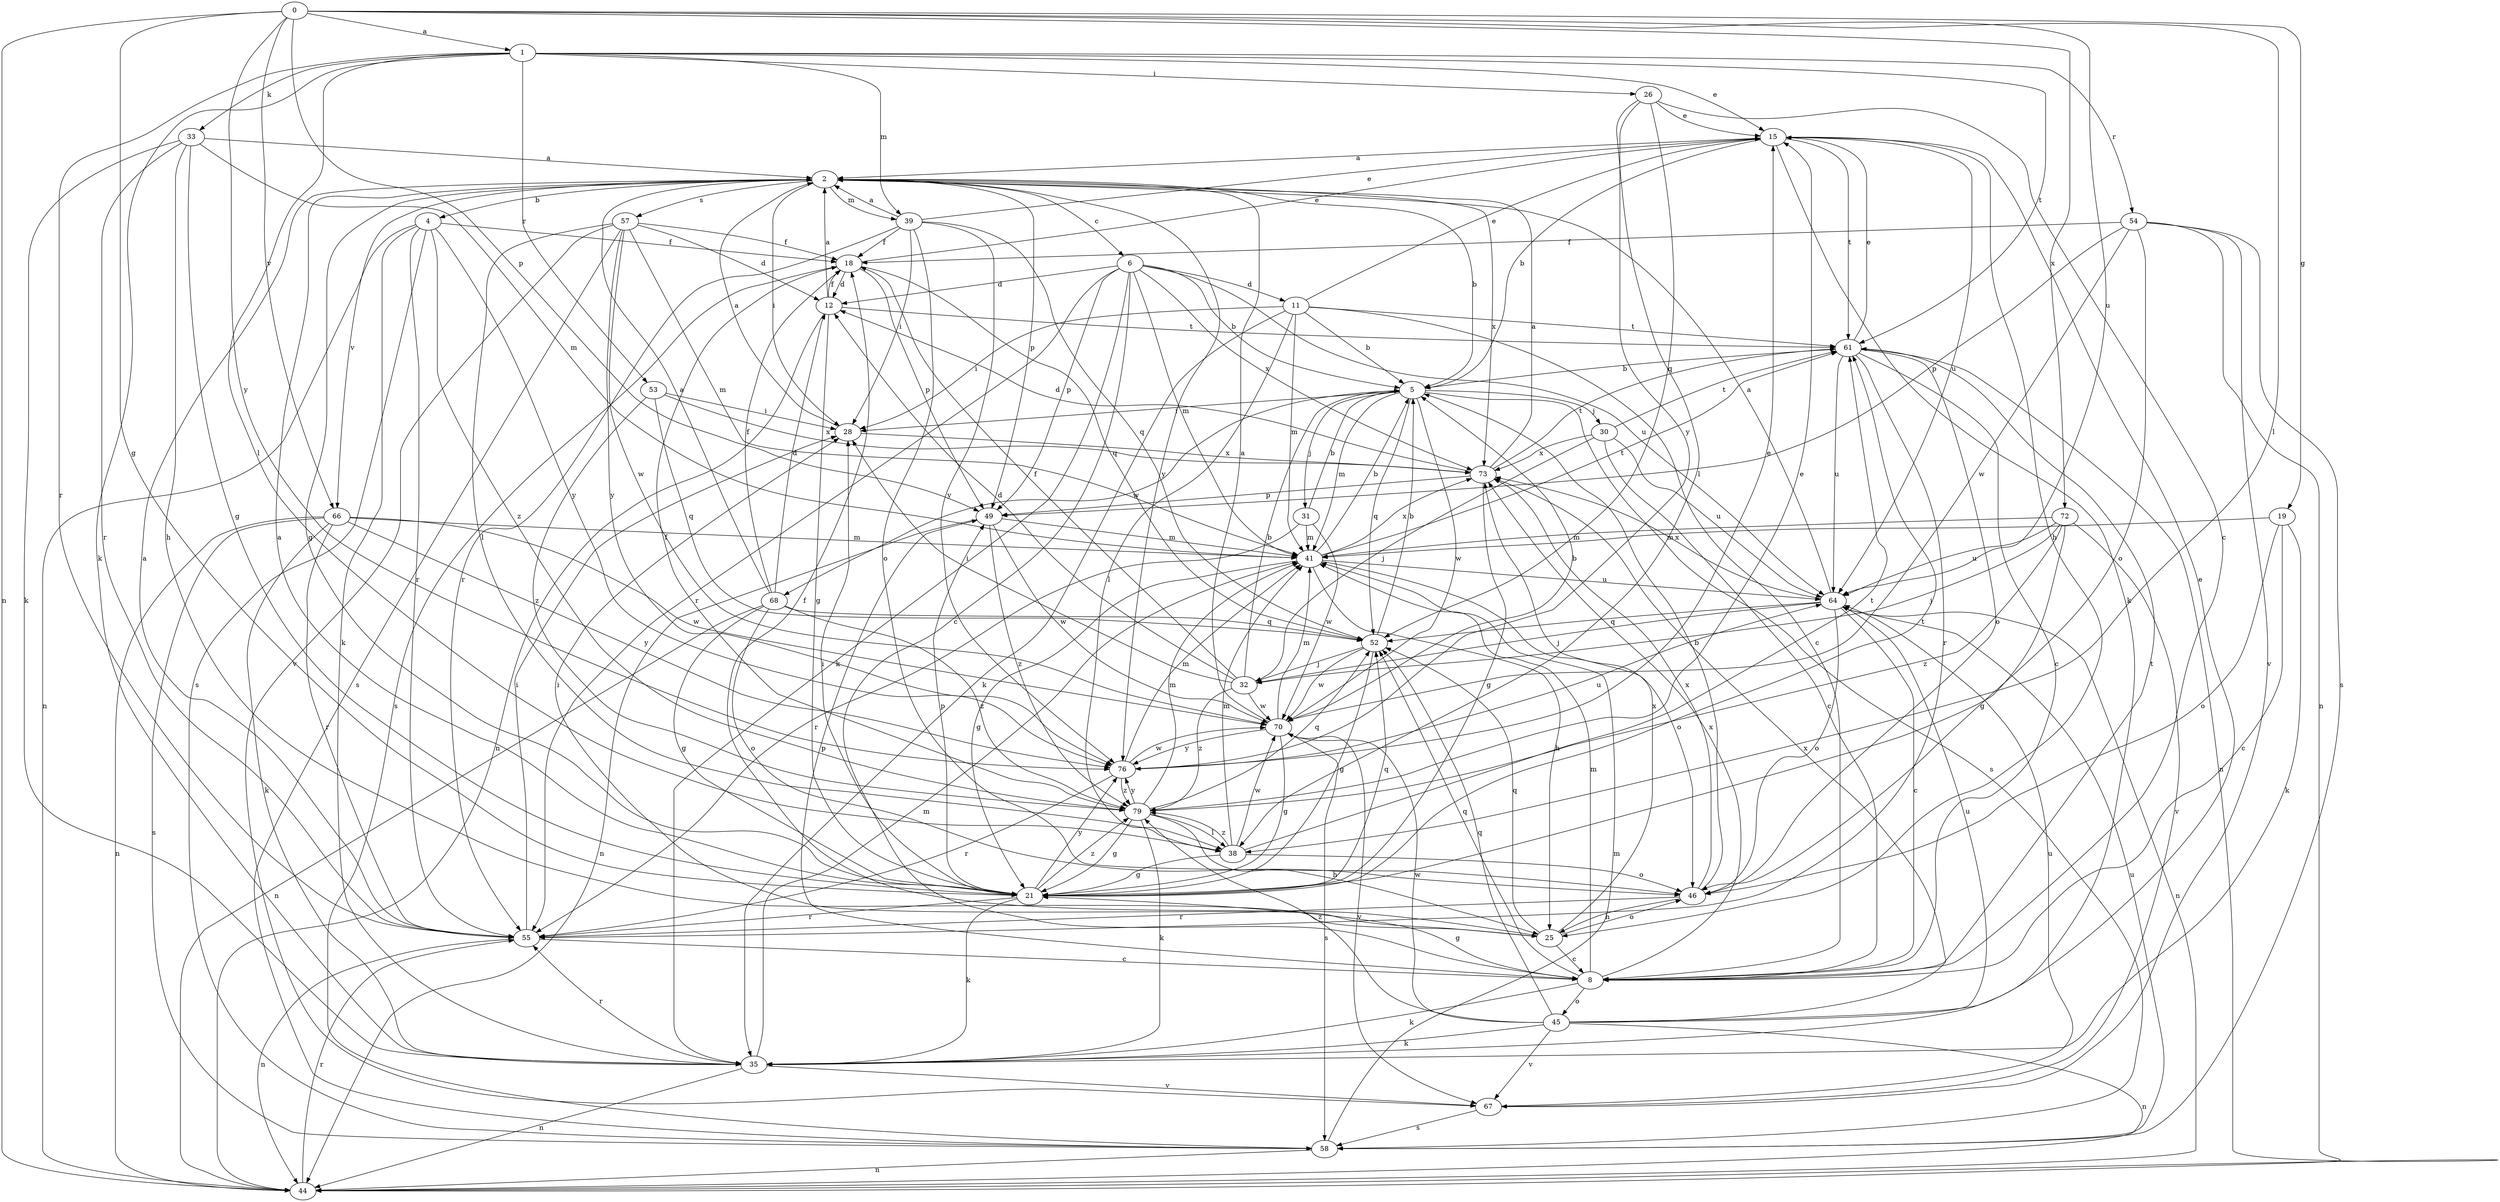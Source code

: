 strict digraph  {
0;
1;
2;
4;
5;
6;
8;
11;
12;
15;
18;
19;
21;
25;
26;
28;
30;
31;
32;
33;
35;
38;
39;
41;
44;
45;
46;
49;
52;
53;
54;
55;
57;
58;
61;
64;
66;
67;
68;
70;
72;
73;
76;
79;
0 -> 1  [label=a];
0 -> 19  [label=g];
0 -> 21  [label=g];
0 -> 38  [label=l];
0 -> 44  [label=n];
0 -> 49  [label=p];
0 -> 64  [label=u];
0 -> 66  [label=v];
0 -> 72  [label=x];
0 -> 76  [label=y];
1 -> 15  [label=e];
1 -> 26  [label=i];
1 -> 33  [label=k];
1 -> 35  [label=k];
1 -> 38  [label=l];
1 -> 39  [label=m];
1 -> 53  [label=r];
1 -> 54  [label=r];
1 -> 55  [label=r];
1 -> 61  [label=t];
2 -> 4  [label=b];
2 -> 5  [label=b];
2 -> 6  [label=c];
2 -> 21  [label=g];
2 -> 28  [label=i];
2 -> 39  [label=m];
2 -> 49  [label=p];
2 -> 57  [label=s];
2 -> 66  [label=v];
2 -> 73  [label=x];
2 -> 76  [label=y];
4 -> 18  [label=f];
4 -> 35  [label=k];
4 -> 44  [label=n];
4 -> 55  [label=r];
4 -> 58  [label=s];
4 -> 76  [label=y];
4 -> 79  [label=z];
5 -> 28  [label=i];
5 -> 30  [label=j];
5 -> 31  [label=j];
5 -> 41  [label=m];
5 -> 52  [label=q];
5 -> 58  [label=s];
5 -> 68  [label=w];
5 -> 70  [label=w];
6 -> 5  [label=b];
6 -> 8  [label=c];
6 -> 11  [label=d];
6 -> 12  [label=d];
6 -> 35  [label=k];
6 -> 41  [label=m];
6 -> 49  [label=p];
6 -> 55  [label=r];
6 -> 64  [label=u];
6 -> 73  [label=x];
8 -> 21  [label=g];
8 -> 35  [label=k];
8 -> 41  [label=m];
8 -> 45  [label=o];
8 -> 49  [label=p];
8 -> 52  [label=q];
8 -> 61  [label=t];
8 -> 73  [label=x];
11 -> 5  [label=b];
11 -> 8  [label=c];
11 -> 15  [label=e];
11 -> 28  [label=i];
11 -> 35  [label=k];
11 -> 38  [label=l];
11 -> 41  [label=m];
11 -> 61  [label=t];
12 -> 2  [label=a];
12 -> 18  [label=f];
12 -> 21  [label=g];
12 -> 44  [label=n];
12 -> 61  [label=t];
15 -> 2  [label=a];
15 -> 5  [label=b];
15 -> 25  [label=h];
15 -> 35  [label=k];
15 -> 61  [label=t];
15 -> 64  [label=u];
18 -> 12  [label=d];
18 -> 15  [label=e];
18 -> 49  [label=p];
18 -> 52  [label=q];
18 -> 58  [label=s];
19 -> 8  [label=c];
19 -> 35  [label=k];
19 -> 41  [label=m];
19 -> 46  [label=o];
21 -> 2  [label=a];
21 -> 28  [label=i];
21 -> 35  [label=k];
21 -> 49  [label=p];
21 -> 52  [label=q];
21 -> 55  [label=r];
21 -> 61  [label=t];
21 -> 76  [label=y];
21 -> 79  [label=z];
25 -> 8  [label=c];
25 -> 18  [label=f];
25 -> 28  [label=i];
25 -> 46  [label=o];
25 -> 52  [label=q];
25 -> 73  [label=x];
26 -> 8  [label=c];
26 -> 15  [label=e];
26 -> 38  [label=l];
26 -> 52  [label=q];
26 -> 76  [label=y];
28 -> 2  [label=a];
28 -> 73  [label=x];
30 -> 8  [label=c];
30 -> 32  [label=j];
30 -> 61  [label=t];
30 -> 64  [label=u];
30 -> 73  [label=x];
31 -> 5  [label=b];
31 -> 41  [label=m];
31 -> 55  [label=r];
31 -> 70  [label=w];
32 -> 5  [label=b];
32 -> 12  [label=d];
32 -> 18  [label=f];
32 -> 28  [label=i];
32 -> 70  [label=w];
32 -> 79  [label=z];
33 -> 2  [label=a];
33 -> 21  [label=g];
33 -> 25  [label=h];
33 -> 35  [label=k];
33 -> 41  [label=m];
33 -> 55  [label=r];
35 -> 41  [label=m];
35 -> 44  [label=n];
35 -> 55  [label=r];
35 -> 67  [label=v];
38 -> 21  [label=g];
38 -> 41  [label=m];
38 -> 46  [label=o];
38 -> 61  [label=t];
38 -> 70  [label=w];
38 -> 79  [label=z];
39 -> 2  [label=a];
39 -> 15  [label=e];
39 -> 18  [label=f];
39 -> 28  [label=i];
39 -> 46  [label=o];
39 -> 52  [label=q];
39 -> 55  [label=r];
39 -> 76  [label=y];
41 -> 5  [label=b];
41 -> 21  [label=g];
41 -> 25  [label=h];
41 -> 46  [label=o];
41 -> 61  [label=t];
41 -> 64  [label=u];
41 -> 73  [label=x];
44 -> 55  [label=r];
45 -> 15  [label=e];
45 -> 35  [label=k];
45 -> 44  [label=n];
45 -> 52  [label=q];
45 -> 64  [label=u];
45 -> 67  [label=v];
45 -> 70  [label=w];
45 -> 73  [label=x];
45 -> 79  [label=z];
46 -> 5  [label=b];
46 -> 25  [label=h];
46 -> 55  [label=r];
46 -> 73  [label=x];
49 -> 41  [label=m];
49 -> 44  [label=n];
49 -> 70  [label=w];
49 -> 79  [label=z];
52 -> 5  [label=b];
52 -> 21  [label=g];
52 -> 32  [label=j];
52 -> 70  [label=w];
53 -> 28  [label=i];
53 -> 52  [label=q];
53 -> 73  [label=x];
53 -> 79  [label=z];
54 -> 18  [label=f];
54 -> 44  [label=n];
54 -> 46  [label=o];
54 -> 49  [label=p];
54 -> 58  [label=s];
54 -> 67  [label=v];
54 -> 70  [label=w];
55 -> 2  [label=a];
55 -> 8  [label=c];
55 -> 28  [label=i];
55 -> 44  [label=n];
57 -> 12  [label=d];
57 -> 18  [label=f];
57 -> 38  [label=l];
57 -> 41  [label=m];
57 -> 58  [label=s];
57 -> 67  [label=v];
57 -> 70  [label=w];
57 -> 76  [label=y];
58 -> 41  [label=m];
58 -> 44  [label=n];
58 -> 64  [label=u];
61 -> 5  [label=b];
61 -> 8  [label=c];
61 -> 15  [label=e];
61 -> 44  [label=n];
61 -> 46  [label=o];
61 -> 55  [label=r];
61 -> 64  [label=u];
64 -> 2  [label=a];
64 -> 8  [label=c];
64 -> 32  [label=j];
64 -> 44  [label=n];
64 -> 46  [label=o];
64 -> 52  [label=q];
64 -> 73  [label=x];
66 -> 35  [label=k];
66 -> 41  [label=m];
66 -> 44  [label=n];
66 -> 55  [label=r];
66 -> 58  [label=s];
66 -> 70  [label=w];
66 -> 76  [label=y];
67 -> 58  [label=s];
67 -> 64  [label=u];
68 -> 2  [label=a];
68 -> 12  [label=d];
68 -> 18  [label=f];
68 -> 21  [label=g];
68 -> 44  [label=n];
68 -> 46  [label=o];
68 -> 52  [label=q];
68 -> 79  [label=z];
70 -> 2  [label=a];
70 -> 5  [label=b];
70 -> 21  [label=g];
70 -> 41  [label=m];
70 -> 58  [label=s];
70 -> 67  [label=v];
70 -> 76  [label=y];
72 -> 21  [label=g];
72 -> 32  [label=j];
72 -> 41  [label=m];
72 -> 64  [label=u];
72 -> 67  [label=v];
72 -> 79  [label=z];
73 -> 2  [label=a];
73 -> 12  [label=d];
73 -> 21  [label=g];
73 -> 49  [label=p];
73 -> 61  [label=t];
76 -> 15  [label=e];
76 -> 41  [label=m];
76 -> 55  [label=r];
76 -> 64  [label=u];
76 -> 70  [label=w];
76 -> 79  [label=z];
79 -> 15  [label=e];
79 -> 18  [label=f];
79 -> 21  [label=g];
79 -> 25  [label=h];
79 -> 35  [label=k];
79 -> 38  [label=l];
79 -> 41  [label=m];
79 -> 52  [label=q];
79 -> 76  [label=y];
}
